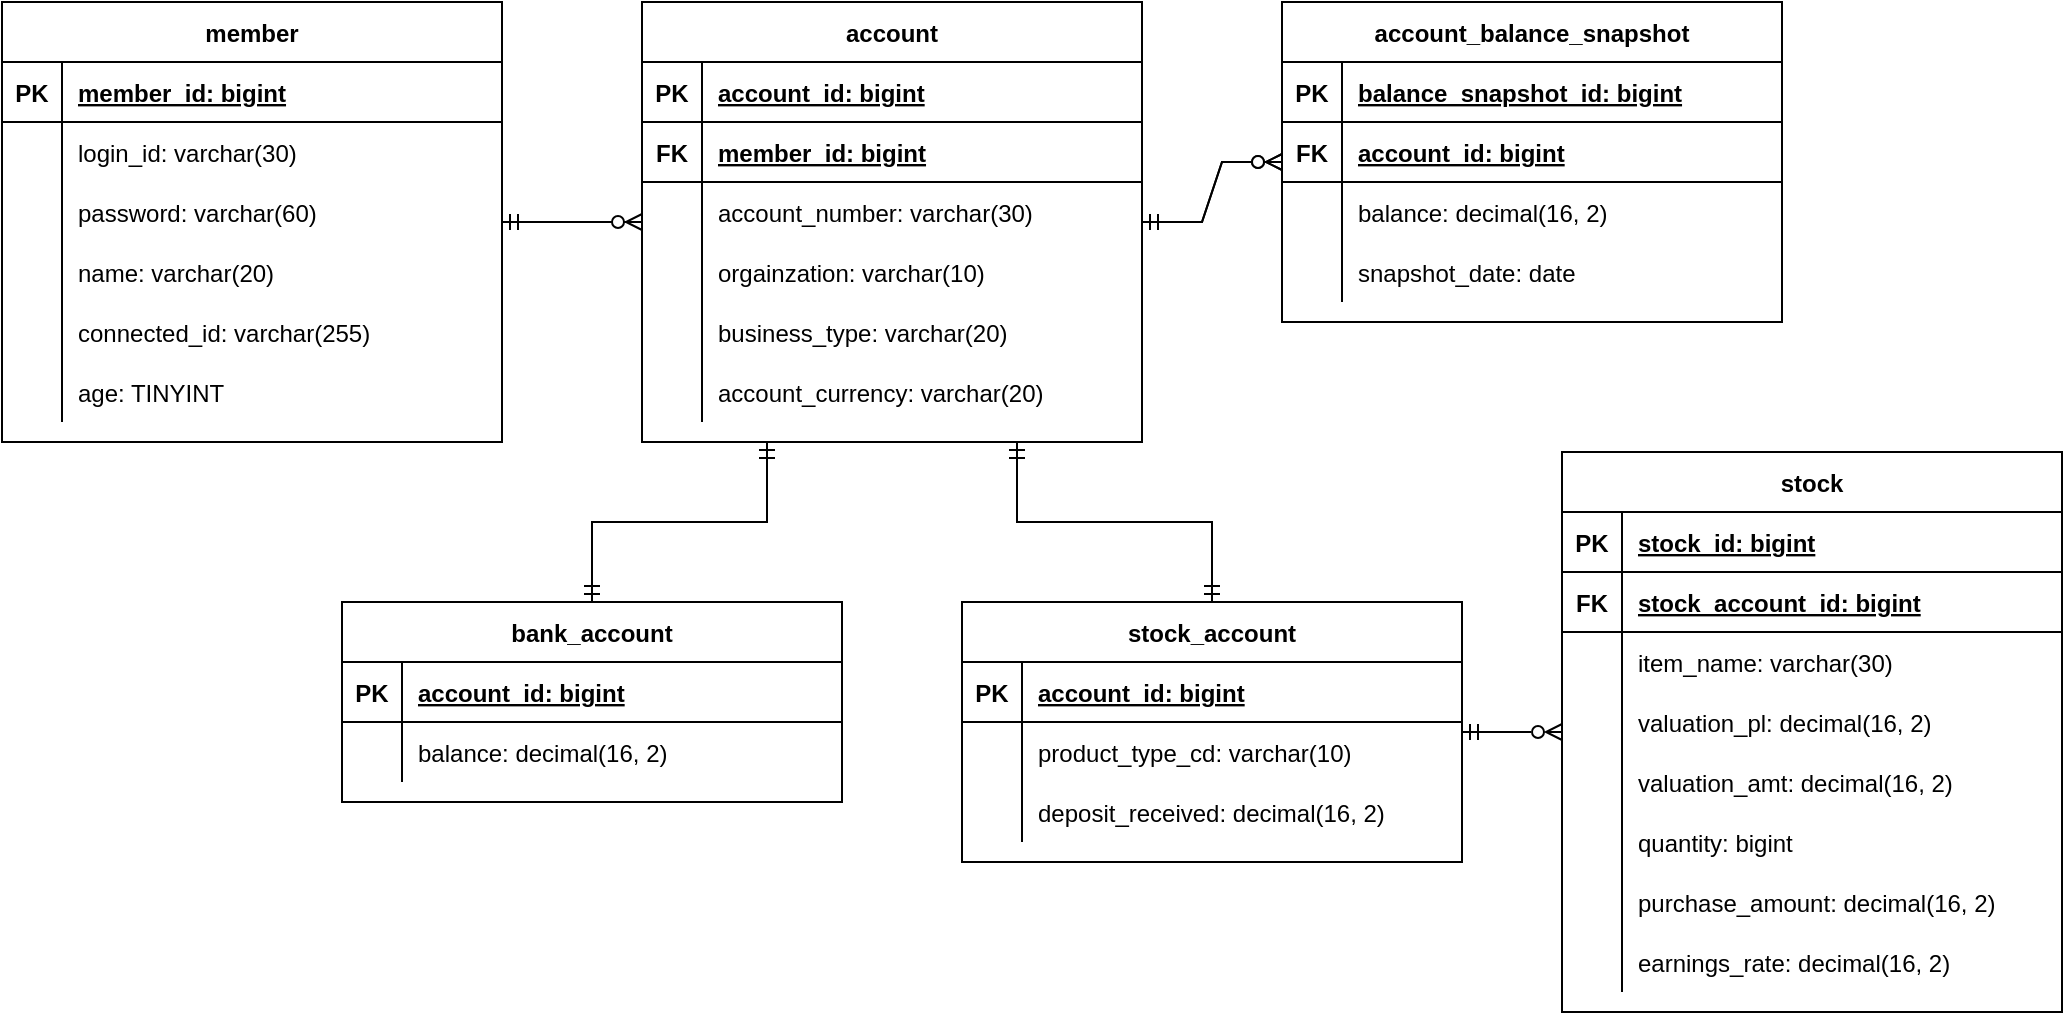 <mxfile version="24.2.1" type="github">
  <diagram id="R2lEEEUBdFMjLlhIrx00" name="Page-1">
    <mxGraphModel dx="882" dy="549" grid="1" gridSize="10" guides="1" tooltips="1" connect="1" arrows="1" fold="1" page="1" pageScale="1" pageWidth="850" pageHeight="1100" math="0" shadow="0" extFonts="Permanent Marker^https://fonts.googleapis.com/css?family=Permanent+Marker">
      <root>
        <mxCell id="0" />
        <mxCell id="1" parent="0" />
        <mxCell id="C-vyLk0tnHw3VtMMgP7b-23" value="member" style="shape=table;startSize=30;container=1;collapsible=1;childLayout=tableLayout;fixedRows=1;rowLines=0;fontStyle=1;align=center;resizeLast=1;" parent="1" vertex="1">
          <mxGeometry x="120" y="120" width="250" height="220" as="geometry" />
        </mxCell>
        <mxCell id="C-vyLk0tnHw3VtMMgP7b-24" value="" style="shape=partialRectangle;collapsible=0;dropTarget=0;pointerEvents=0;fillColor=none;points=[[0,0.5],[1,0.5]];portConstraint=eastwest;top=0;left=0;right=0;bottom=1;" parent="C-vyLk0tnHw3VtMMgP7b-23" vertex="1">
          <mxGeometry y="30" width="250" height="30" as="geometry" />
        </mxCell>
        <mxCell id="C-vyLk0tnHw3VtMMgP7b-25" value="PK" style="shape=partialRectangle;overflow=hidden;connectable=0;fillColor=none;top=0;left=0;bottom=0;right=0;fontStyle=1;" parent="C-vyLk0tnHw3VtMMgP7b-24" vertex="1">
          <mxGeometry width="30" height="30" as="geometry">
            <mxRectangle width="30" height="30" as="alternateBounds" />
          </mxGeometry>
        </mxCell>
        <mxCell id="C-vyLk0tnHw3VtMMgP7b-26" value="member_id: bigint" style="shape=partialRectangle;overflow=hidden;connectable=0;fillColor=none;top=0;left=0;bottom=0;right=0;align=left;spacingLeft=6;fontStyle=5;" parent="C-vyLk0tnHw3VtMMgP7b-24" vertex="1">
          <mxGeometry x="30" width="220" height="30" as="geometry">
            <mxRectangle width="220" height="30" as="alternateBounds" />
          </mxGeometry>
        </mxCell>
        <mxCell id="C-vyLk0tnHw3VtMMgP7b-27" value="" style="shape=partialRectangle;collapsible=0;dropTarget=0;pointerEvents=0;fillColor=none;points=[[0,0.5],[1,0.5]];portConstraint=eastwest;top=0;left=0;right=0;bottom=0;" parent="C-vyLk0tnHw3VtMMgP7b-23" vertex="1">
          <mxGeometry y="60" width="250" height="30" as="geometry" />
        </mxCell>
        <mxCell id="C-vyLk0tnHw3VtMMgP7b-28" value="" style="shape=partialRectangle;overflow=hidden;connectable=0;fillColor=none;top=0;left=0;bottom=0;right=0;" parent="C-vyLk0tnHw3VtMMgP7b-27" vertex="1">
          <mxGeometry width="30" height="30" as="geometry">
            <mxRectangle width="30" height="30" as="alternateBounds" />
          </mxGeometry>
        </mxCell>
        <mxCell id="C-vyLk0tnHw3VtMMgP7b-29" value="login_id: varchar(30)" style="shape=partialRectangle;overflow=hidden;connectable=0;fillColor=none;top=0;left=0;bottom=0;right=0;align=left;spacingLeft=6;" parent="C-vyLk0tnHw3VtMMgP7b-27" vertex="1">
          <mxGeometry x="30" width="220" height="30" as="geometry">
            <mxRectangle width="220" height="30" as="alternateBounds" />
          </mxGeometry>
        </mxCell>
        <mxCell id="ER6ne3b1Hk2n-KWTIcJv-1" value="" style="shape=partialRectangle;collapsible=0;dropTarget=0;pointerEvents=0;fillColor=none;points=[[0,0.5],[1,0.5]];portConstraint=eastwest;top=0;left=0;right=0;bottom=0;" parent="C-vyLk0tnHw3VtMMgP7b-23" vertex="1">
          <mxGeometry y="90" width="250" height="30" as="geometry" />
        </mxCell>
        <mxCell id="ER6ne3b1Hk2n-KWTIcJv-2" value="" style="shape=partialRectangle;overflow=hidden;connectable=0;fillColor=none;top=0;left=0;bottom=0;right=0;" parent="ER6ne3b1Hk2n-KWTIcJv-1" vertex="1">
          <mxGeometry width="30" height="30" as="geometry">
            <mxRectangle width="30" height="30" as="alternateBounds" />
          </mxGeometry>
        </mxCell>
        <mxCell id="ER6ne3b1Hk2n-KWTIcJv-3" value="password: varchar(60)" style="shape=partialRectangle;overflow=hidden;connectable=0;fillColor=none;top=0;left=0;bottom=0;right=0;align=left;spacingLeft=6;" parent="ER6ne3b1Hk2n-KWTIcJv-1" vertex="1">
          <mxGeometry x="30" width="220" height="30" as="geometry">
            <mxRectangle width="220" height="30" as="alternateBounds" />
          </mxGeometry>
        </mxCell>
        <mxCell id="ER6ne3b1Hk2n-KWTIcJv-4" value="" style="shape=partialRectangle;collapsible=0;dropTarget=0;pointerEvents=0;fillColor=none;points=[[0,0.5],[1,0.5]];portConstraint=eastwest;top=0;left=0;right=0;bottom=0;" parent="C-vyLk0tnHw3VtMMgP7b-23" vertex="1">
          <mxGeometry y="120" width="250" height="30" as="geometry" />
        </mxCell>
        <mxCell id="ER6ne3b1Hk2n-KWTIcJv-5" value="" style="shape=partialRectangle;overflow=hidden;connectable=0;fillColor=none;top=0;left=0;bottom=0;right=0;" parent="ER6ne3b1Hk2n-KWTIcJv-4" vertex="1">
          <mxGeometry width="30" height="30" as="geometry">
            <mxRectangle width="30" height="30" as="alternateBounds" />
          </mxGeometry>
        </mxCell>
        <mxCell id="ER6ne3b1Hk2n-KWTIcJv-6" value="name: varchar(20)" style="shape=partialRectangle;overflow=hidden;connectable=0;fillColor=none;top=0;left=0;bottom=0;right=0;align=left;spacingLeft=6;" parent="ER6ne3b1Hk2n-KWTIcJv-4" vertex="1">
          <mxGeometry x="30" width="220" height="30" as="geometry">
            <mxRectangle width="220" height="30" as="alternateBounds" />
          </mxGeometry>
        </mxCell>
        <mxCell id="ER6ne3b1Hk2n-KWTIcJv-7" value="" style="shape=partialRectangle;collapsible=0;dropTarget=0;pointerEvents=0;fillColor=none;points=[[0,0.5],[1,0.5]];portConstraint=eastwest;top=0;left=0;right=0;bottom=0;" parent="C-vyLk0tnHw3VtMMgP7b-23" vertex="1">
          <mxGeometry y="150" width="250" height="30" as="geometry" />
        </mxCell>
        <mxCell id="ER6ne3b1Hk2n-KWTIcJv-8" value="" style="shape=partialRectangle;overflow=hidden;connectable=0;fillColor=none;top=0;left=0;bottom=0;right=0;" parent="ER6ne3b1Hk2n-KWTIcJv-7" vertex="1">
          <mxGeometry width="30" height="30" as="geometry">
            <mxRectangle width="30" height="30" as="alternateBounds" />
          </mxGeometry>
        </mxCell>
        <mxCell id="ER6ne3b1Hk2n-KWTIcJv-9" value="connected_id: varchar(255)" style="shape=partialRectangle;overflow=hidden;connectable=0;fillColor=none;top=0;left=0;bottom=0;right=0;align=left;spacingLeft=6;" parent="ER6ne3b1Hk2n-KWTIcJv-7" vertex="1">
          <mxGeometry x="30" width="220" height="30" as="geometry">
            <mxRectangle width="220" height="30" as="alternateBounds" />
          </mxGeometry>
        </mxCell>
        <mxCell id="tqddn7Ty0IE7ZE6joe4t-1" value="" style="shape=partialRectangle;collapsible=0;dropTarget=0;pointerEvents=0;fillColor=none;points=[[0,0.5],[1,0.5]];portConstraint=eastwest;top=0;left=0;right=0;bottom=0;" parent="C-vyLk0tnHw3VtMMgP7b-23" vertex="1">
          <mxGeometry y="180" width="250" height="30" as="geometry" />
        </mxCell>
        <mxCell id="tqddn7Ty0IE7ZE6joe4t-2" value="" style="shape=partialRectangle;overflow=hidden;connectable=0;fillColor=none;top=0;left=0;bottom=0;right=0;" parent="tqddn7Ty0IE7ZE6joe4t-1" vertex="1">
          <mxGeometry width="30" height="30" as="geometry">
            <mxRectangle width="30" height="30" as="alternateBounds" />
          </mxGeometry>
        </mxCell>
        <mxCell id="tqddn7Ty0IE7ZE6joe4t-3" value="age: TINYINT" style="shape=partialRectangle;overflow=hidden;connectable=0;fillColor=none;top=0;left=0;bottom=0;right=0;align=left;spacingLeft=6;" parent="tqddn7Ty0IE7ZE6joe4t-1" vertex="1">
          <mxGeometry x="30" width="220" height="30" as="geometry">
            <mxRectangle width="220" height="30" as="alternateBounds" />
          </mxGeometry>
        </mxCell>
        <mxCell id="uwpgfD3IZP3Gf_RKmWIs-1" value="account" style="shape=table;startSize=30;container=1;collapsible=1;childLayout=tableLayout;fixedRows=1;rowLines=0;fontStyle=1;align=center;resizeLast=1;" parent="1" vertex="1">
          <mxGeometry x="440" y="120" width="250" height="220" as="geometry" />
        </mxCell>
        <mxCell id="uwpgfD3IZP3Gf_RKmWIs-2" value="" style="shape=partialRectangle;collapsible=0;dropTarget=0;pointerEvents=0;fillColor=none;points=[[0,0.5],[1,0.5]];portConstraint=eastwest;top=0;left=0;right=0;bottom=1;" parent="uwpgfD3IZP3Gf_RKmWIs-1" vertex="1">
          <mxGeometry y="30" width="250" height="30" as="geometry" />
        </mxCell>
        <mxCell id="uwpgfD3IZP3Gf_RKmWIs-3" value="PK" style="shape=partialRectangle;overflow=hidden;connectable=0;fillColor=none;top=0;left=0;bottom=0;right=0;fontStyle=1;" parent="uwpgfD3IZP3Gf_RKmWIs-2" vertex="1">
          <mxGeometry width="30" height="30" as="geometry">
            <mxRectangle width="30" height="30" as="alternateBounds" />
          </mxGeometry>
        </mxCell>
        <mxCell id="uwpgfD3IZP3Gf_RKmWIs-4" value="account_id: bigint" style="shape=partialRectangle;overflow=hidden;connectable=0;fillColor=none;top=0;left=0;bottom=0;right=0;align=left;spacingLeft=6;fontStyle=5;" parent="uwpgfD3IZP3Gf_RKmWIs-2" vertex="1">
          <mxGeometry x="30" width="220" height="30" as="geometry">
            <mxRectangle width="220" height="30" as="alternateBounds" />
          </mxGeometry>
        </mxCell>
        <mxCell id="uwpgfD3IZP3Gf_RKmWIs-5" value="" style="shape=partialRectangle;collapsible=0;dropTarget=0;pointerEvents=0;fillColor=none;points=[[0,0.5],[1,0.5]];portConstraint=eastwest;top=0;left=0;right=0;bottom=1;" parent="uwpgfD3IZP3Gf_RKmWIs-1" vertex="1">
          <mxGeometry y="60" width="250" height="30" as="geometry" />
        </mxCell>
        <mxCell id="uwpgfD3IZP3Gf_RKmWIs-6" value="FK" style="shape=partialRectangle;overflow=hidden;connectable=0;fillColor=none;top=0;left=0;bottom=0;right=0;fontStyle=1;" parent="uwpgfD3IZP3Gf_RKmWIs-5" vertex="1">
          <mxGeometry width="30" height="30" as="geometry">
            <mxRectangle width="30" height="30" as="alternateBounds" />
          </mxGeometry>
        </mxCell>
        <mxCell id="uwpgfD3IZP3Gf_RKmWIs-7" value="member_id: bigint" style="shape=partialRectangle;overflow=hidden;connectable=0;fillColor=none;top=0;left=0;bottom=0;right=0;align=left;spacingLeft=6;fontStyle=5;" parent="uwpgfD3IZP3Gf_RKmWIs-5" vertex="1">
          <mxGeometry x="30" width="220" height="30" as="geometry">
            <mxRectangle width="220" height="30" as="alternateBounds" />
          </mxGeometry>
        </mxCell>
        <mxCell id="uwpgfD3IZP3Gf_RKmWIs-8" value="" style="shape=partialRectangle;collapsible=0;dropTarget=0;pointerEvents=0;fillColor=none;points=[[0,0.5],[1,0.5]];portConstraint=eastwest;top=0;left=0;right=0;bottom=0;" parent="uwpgfD3IZP3Gf_RKmWIs-1" vertex="1">
          <mxGeometry y="90" width="250" height="30" as="geometry" />
        </mxCell>
        <mxCell id="uwpgfD3IZP3Gf_RKmWIs-9" value="" style="shape=partialRectangle;overflow=hidden;connectable=0;fillColor=none;top=0;left=0;bottom=0;right=0;" parent="uwpgfD3IZP3Gf_RKmWIs-8" vertex="1">
          <mxGeometry width="30" height="30" as="geometry">
            <mxRectangle width="30" height="30" as="alternateBounds" />
          </mxGeometry>
        </mxCell>
        <mxCell id="uwpgfD3IZP3Gf_RKmWIs-10" value="account_number: varchar(30)" style="shape=partialRectangle;overflow=hidden;connectable=0;fillColor=none;top=0;left=0;bottom=0;right=0;align=left;spacingLeft=6;" parent="uwpgfD3IZP3Gf_RKmWIs-8" vertex="1">
          <mxGeometry x="30" width="220" height="30" as="geometry">
            <mxRectangle width="220" height="30" as="alternateBounds" />
          </mxGeometry>
        </mxCell>
        <mxCell id="uwpgfD3IZP3Gf_RKmWIs-11" value="" style="shape=partialRectangle;collapsible=0;dropTarget=0;pointerEvents=0;fillColor=none;points=[[0,0.5],[1,0.5]];portConstraint=eastwest;top=0;left=0;right=0;bottom=0;" parent="uwpgfD3IZP3Gf_RKmWIs-1" vertex="1">
          <mxGeometry y="120" width="250" height="30" as="geometry" />
        </mxCell>
        <mxCell id="uwpgfD3IZP3Gf_RKmWIs-12" value="" style="shape=partialRectangle;overflow=hidden;connectable=0;fillColor=none;top=0;left=0;bottom=0;right=0;" parent="uwpgfD3IZP3Gf_RKmWIs-11" vertex="1">
          <mxGeometry width="30" height="30" as="geometry">
            <mxRectangle width="30" height="30" as="alternateBounds" />
          </mxGeometry>
        </mxCell>
        <mxCell id="uwpgfD3IZP3Gf_RKmWIs-13" value="orgainzation: varchar(10)" style="shape=partialRectangle;overflow=hidden;connectable=0;fillColor=none;top=0;left=0;bottom=0;right=0;align=left;spacingLeft=6;" parent="uwpgfD3IZP3Gf_RKmWIs-11" vertex="1">
          <mxGeometry x="30" width="220" height="30" as="geometry">
            <mxRectangle width="220" height="30" as="alternateBounds" />
          </mxGeometry>
        </mxCell>
        <mxCell id="ybTbHSuH4gbmPpG_m-h7-50" value="" style="shape=partialRectangle;collapsible=0;dropTarget=0;pointerEvents=0;fillColor=none;points=[[0,0.5],[1,0.5]];portConstraint=eastwest;top=0;left=0;right=0;bottom=0;" parent="uwpgfD3IZP3Gf_RKmWIs-1" vertex="1">
          <mxGeometry y="150" width="250" height="30" as="geometry" />
        </mxCell>
        <mxCell id="ybTbHSuH4gbmPpG_m-h7-51" value="" style="shape=partialRectangle;overflow=hidden;connectable=0;fillColor=none;top=0;left=0;bottom=0;right=0;" parent="ybTbHSuH4gbmPpG_m-h7-50" vertex="1">
          <mxGeometry width="30" height="30" as="geometry">
            <mxRectangle width="30" height="30" as="alternateBounds" />
          </mxGeometry>
        </mxCell>
        <mxCell id="ybTbHSuH4gbmPpG_m-h7-52" value="business_type: varchar(20)" style="shape=partialRectangle;overflow=hidden;connectable=0;fillColor=none;top=0;left=0;bottom=0;right=0;align=left;spacingLeft=6;" parent="ybTbHSuH4gbmPpG_m-h7-50" vertex="1">
          <mxGeometry x="30" width="220" height="30" as="geometry">
            <mxRectangle width="220" height="30" as="alternateBounds" />
          </mxGeometry>
        </mxCell>
        <mxCell id="ybTbHSuH4gbmPpG_m-h7-53" value="" style="shape=partialRectangle;collapsible=0;dropTarget=0;pointerEvents=0;fillColor=none;points=[[0,0.5],[1,0.5]];portConstraint=eastwest;top=0;left=0;right=0;bottom=0;" parent="uwpgfD3IZP3Gf_RKmWIs-1" vertex="1">
          <mxGeometry y="180" width="250" height="30" as="geometry" />
        </mxCell>
        <mxCell id="ybTbHSuH4gbmPpG_m-h7-54" value="" style="shape=partialRectangle;overflow=hidden;connectable=0;fillColor=none;top=0;left=0;bottom=0;right=0;" parent="ybTbHSuH4gbmPpG_m-h7-53" vertex="1">
          <mxGeometry width="30" height="30" as="geometry">
            <mxRectangle width="30" height="30" as="alternateBounds" />
          </mxGeometry>
        </mxCell>
        <mxCell id="ybTbHSuH4gbmPpG_m-h7-55" value="account_currency: varchar(20)" style="shape=partialRectangle;overflow=hidden;connectable=0;fillColor=none;top=0;left=0;bottom=0;right=0;align=left;spacingLeft=6;" parent="ybTbHSuH4gbmPpG_m-h7-53" vertex="1">
          <mxGeometry x="30" width="220" height="30" as="geometry">
            <mxRectangle width="220" height="30" as="alternateBounds" />
          </mxGeometry>
        </mxCell>
        <mxCell id="uwpgfD3IZP3Gf_RKmWIs-24" value="" style="edgeStyle=entityRelationEdgeStyle;fontSize=12;html=1;endArrow=ERzeroToMany;startArrow=ERmandOne;rounded=0;" parent="1" source="uwpgfD3IZP3Gf_RKmWIs-1" target="uwpgfD3IZP3Gf_RKmWIs-25" edge="1">
          <mxGeometry width="100" height="100" relative="1" as="geometry">
            <mxPoint x="700" y="390" as="sourcePoint" />
            <mxPoint x="770" y="390" as="targetPoint" />
          </mxGeometry>
        </mxCell>
        <mxCell id="uwpgfD3IZP3Gf_RKmWIs-25" value="account_balance_snapshot" style="shape=table;startSize=30;container=1;collapsible=1;childLayout=tableLayout;fixedRows=1;rowLines=0;fontStyle=1;align=center;resizeLast=1;" parent="1" vertex="1">
          <mxGeometry x="760" y="120" width="250" height="160" as="geometry" />
        </mxCell>
        <mxCell id="uwpgfD3IZP3Gf_RKmWIs-26" value="" style="shape=partialRectangle;collapsible=0;dropTarget=0;pointerEvents=0;fillColor=none;points=[[0,0.5],[1,0.5]];portConstraint=eastwest;top=0;left=0;right=0;bottom=1;" parent="uwpgfD3IZP3Gf_RKmWIs-25" vertex="1">
          <mxGeometry y="30" width="250" height="30" as="geometry" />
        </mxCell>
        <mxCell id="uwpgfD3IZP3Gf_RKmWIs-27" value="PK" style="shape=partialRectangle;overflow=hidden;connectable=0;fillColor=none;top=0;left=0;bottom=0;right=0;fontStyle=1;" parent="uwpgfD3IZP3Gf_RKmWIs-26" vertex="1">
          <mxGeometry width="30" height="30" as="geometry">
            <mxRectangle width="30" height="30" as="alternateBounds" />
          </mxGeometry>
        </mxCell>
        <mxCell id="uwpgfD3IZP3Gf_RKmWIs-28" value="balance_snapshot_id: bigint" style="shape=partialRectangle;overflow=hidden;connectable=0;fillColor=none;top=0;left=0;bottom=0;right=0;align=left;spacingLeft=6;fontStyle=5;" parent="uwpgfD3IZP3Gf_RKmWIs-26" vertex="1">
          <mxGeometry x="30" width="220" height="30" as="geometry">
            <mxRectangle width="220" height="30" as="alternateBounds" />
          </mxGeometry>
        </mxCell>
        <mxCell id="uwpgfD3IZP3Gf_RKmWIs-29" value="" style="shape=partialRectangle;collapsible=0;dropTarget=0;pointerEvents=0;fillColor=none;points=[[0,0.5],[1,0.5]];portConstraint=eastwest;top=0;left=0;right=0;bottom=1;" parent="uwpgfD3IZP3Gf_RKmWIs-25" vertex="1">
          <mxGeometry y="60" width="250" height="30" as="geometry" />
        </mxCell>
        <mxCell id="uwpgfD3IZP3Gf_RKmWIs-30" value="FK" style="shape=partialRectangle;overflow=hidden;connectable=0;fillColor=none;top=0;left=0;bottom=0;right=0;fontStyle=1;" parent="uwpgfD3IZP3Gf_RKmWIs-29" vertex="1">
          <mxGeometry width="30" height="30" as="geometry">
            <mxRectangle width="30" height="30" as="alternateBounds" />
          </mxGeometry>
        </mxCell>
        <mxCell id="uwpgfD3IZP3Gf_RKmWIs-31" value="account_id: bigint" style="shape=partialRectangle;overflow=hidden;connectable=0;fillColor=none;top=0;left=0;bottom=0;right=0;align=left;spacingLeft=6;fontStyle=5;" parent="uwpgfD3IZP3Gf_RKmWIs-29" vertex="1">
          <mxGeometry x="30" width="220" height="30" as="geometry">
            <mxRectangle width="220" height="30" as="alternateBounds" />
          </mxGeometry>
        </mxCell>
        <mxCell id="uwpgfD3IZP3Gf_RKmWIs-32" value="" style="shape=partialRectangle;collapsible=0;dropTarget=0;pointerEvents=0;fillColor=none;points=[[0,0.5],[1,0.5]];portConstraint=eastwest;top=0;left=0;right=0;bottom=0;" parent="uwpgfD3IZP3Gf_RKmWIs-25" vertex="1">
          <mxGeometry y="90" width="250" height="30" as="geometry" />
        </mxCell>
        <mxCell id="uwpgfD3IZP3Gf_RKmWIs-33" value="" style="shape=partialRectangle;overflow=hidden;connectable=0;fillColor=none;top=0;left=0;bottom=0;right=0;" parent="uwpgfD3IZP3Gf_RKmWIs-32" vertex="1">
          <mxGeometry width="30" height="30" as="geometry">
            <mxRectangle width="30" height="30" as="alternateBounds" />
          </mxGeometry>
        </mxCell>
        <mxCell id="uwpgfD3IZP3Gf_RKmWIs-34" value="balance: decimal(16, 2)" style="shape=partialRectangle;overflow=hidden;connectable=0;fillColor=none;top=0;left=0;bottom=0;right=0;align=left;spacingLeft=6;" parent="uwpgfD3IZP3Gf_RKmWIs-32" vertex="1">
          <mxGeometry x="30" width="220" height="30" as="geometry">
            <mxRectangle width="220" height="30" as="alternateBounds" />
          </mxGeometry>
        </mxCell>
        <mxCell id="uwpgfD3IZP3Gf_RKmWIs-35" value="" style="shape=partialRectangle;collapsible=0;dropTarget=0;pointerEvents=0;fillColor=none;points=[[0,0.5],[1,0.5]];portConstraint=eastwest;top=0;left=0;right=0;bottom=0;" parent="uwpgfD3IZP3Gf_RKmWIs-25" vertex="1">
          <mxGeometry y="120" width="250" height="30" as="geometry" />
        </mxCell>
        <mxCell id="uwpgfD3IZP3Gf_RKmWIs-36" value="" style="shape=partialRectangle;overflow=hidden;connectable=0;fillColor=none;top=0;left=0;bottom=0;right=0;" parent="uwpgfD3IZP3Gf_RKmWIs-35" vertex="1">
          <mxGeometry width="30" height="30" as="geometry">
            <mxRectangle width="30" height="30" as="alternateBounds" />
          </mxGeometry>
        </mxCell>
        <mxCell id="uwpgfD3IZP3Gf_RKmWIs-37" value="snapshot_date: date" style="shape=partialRectangle;overflow=hidden;connectable=0;fillColor=none;top=0;left=0;bottom=0;right=0;align=left;spacingLeft=6;" parent="uwpgfD3IZP3Gf_RKmWIs-35" vertex="1">
          <mxGeometry x="30" width="220" height="30" as="geometry">
            <mxRectangle width="220" height="30" as="alternateBounds" />
          </mxGeometry>
        </mxCell>
        <mxCell id="uwpgfD3IZP3Gf_RKmWIs-44" value="" style="edgeStyle=entityRelationEdgeStyle;fontSize=12;html=1;endArrow=ERzeroToMany;startArrow=ERmandOne;rounded=0;" parent="1" source="uwpgfD3IZP3Gf_RKmWIs-1" target="uwpgfD3IZP3Gf_RKmWIs-25" edge="1">
          <mxGeometry width="100" height="100" relative="1" as="geometry">
            <mxPoint x="690" y="230" as="sourcePoint" />
            <mxPoint x="760" y="230" as="targetPoint" />
            <Array as="points">
              <mxPoint x="640" y="490" />
            </Array>
          </mxGeometry>
        </mxCell>
        <mxCell id="uwpgfD3IZP3Gf_RKmWIs-46" value="" style="edgeStyle=entityRelationEdgeStyle;fontSize=12;html=1;endArrow=ERzeroToMany;startArrow=ERmandOne;rounded=0;" parent="1" source="C-vyLk0tnHw3VtMMgP7b-23" target="uwpgfD3IZP3Gf_RKmWIs-1" edge="1">
          <mxGeometry width="100" height="100" relative="1" as="geometry">
            <mxPoint x="350" y="510" as="sourcePoint" />
            <mxPoint x="450" y="410" as="targetPoint" />
          </mxGeometry>
        </mxCell>
        <mxCell id="ybTbHSuH4gbmPpG_m-h7-1" value="bank_account" style="shape=table;startSize=30;container=1;collapsible=1;childLayout=tableLayout;fixedRows=1;rowLines=0;fontStyle=1;align=center;resizeLast=1;" parent="1" vertex="1">
          <mxGeometry x="290" y="420" width="250" height="100" as="geometry" />
        </mxCell>
        <mxCell id="ybTbHSuH4gbmPpG_m-h7-2" value="" style="shape=partialRectangle;collapsible=0;dropTarget=0;pointerEvents=0;fillColor=none;points=[[0,0.5],[1,0.5]];portConstraint=eastwest;top=0;left=0;right=0;bottom=1;" parent="ybTbHSuH4gbmPpG_m-h7-1" vertex="1">
          <mxGeometry y="30" width="250" height="30" as="geometry" />
        </mxCell>
        <mxCell id="ybTbHSuH4gbmPpG_m-h7-3" value="PK" style="shape=partialRectangle;overflow=hidden;connectable=0;fillColor=none;top=0;left=0;bottom=0;right=0;fontStyle=1;" parent="ybTbHSuH4gbmPpG_m-h7-2" vertex="1">
          <mxGeometry width="30" height="30" as="geometry">
            <mxRectangle width="30" height="30" as="alternateBounds" />
          </mxGeometry>
        </mxCell>
        <mxCell id="ybTbHSuH4gbmPpG_m-h7-4" value="account_id: bigint" style="shape=partialRectangle;overflow=hidden;connectable=0;fillColor=none;top=0;left=0;bottom=0;right=0;align=left;spacingLeft=6;fontStyle=5;" parent="ybTbHSuH4gbmPpG_m-h7-2" vertex="1">
          <mxGeometry x="30" width="220" height="30" as="geometry">
            <mxRectangle width="220" height="30" as="alternateBounds" />
          </mxGeometry>
        </mxCell>
        <mxCell id="ybTbHSuH4gbmPpG_m-h7-17" value="" style="shape=partialRectangle;collapsible=0;dropTarget=0;pointerEvents=0;fillColor=none;points=[[0,0.5],[1,0.5]];portConstraint=eastwest;top=0;left=0;right=0;bottom=0;" parent="ybTbHSuH4gbmPpG_m-h7-1" vertex="1">
          <mxGeometry y="60" width="250" height="30" as="geometry" />
        </mxCell>
        <mxCell id="ybTbHSuH4gbmPpG_m-h7-18" value="" style="shape=partialRectangle;overflow=hidden;connectable=0;fillColor=none;top=0;left=0;bottom=0;right=0;" parent="ybTbHSuH4gbmPpG_m-h7-17" vertex="1">
          <mxGeometry width="30" height="30" as="geometry">
            <mxRectangle width="30" height="30" as="alternateBounds" />
          </mxGeometry>
        </mxCell>
        <mxCell id="ybTbHSuH4gbmPpG_m-h7-19" value="balance: decimal(16, 2)" style="shape=partialRectangle;overflow=hidden;connectable=0;fillColor=none;top=0;left=0;bottom=0;right=0;align=left;spacingLeft=6;" parent="ybTbHSuH4gbmPpG_m-h7-17" vertex="1">
          <mxGeometry x="30" width="220" height="30" as="geometry">
            <mxRectangle width="220" height="30" as="alternateBounds" />
          </mxGeometry>
        </mxCell>
        <mxCell id="ybTbHSuH4gbmPpG_m-h7-23" value="" style="edgeStyle=orthogonalEdgeStyle;fontSize=12;html=1;endArrow=ERmandOne;startArrow=ERmandOne;rounded=0;exitX=0.25;exitY=1;exitDx=0;exitDy=0;endFill=0;" parent="1" source="uwpgfD3IZP3Gf_RKmWIs-1" target="ybTbHSuH4gbmPpG_m-h7-1" edge="1">
          <mxGeometry width="100" height="100" relative="1" as="geometry">
            <mxPoint x="530" y="330" as="sourcePoint" />
            <mxPoint x="660" y="560" as="targetPoint" />
          </mxGeometry>
        </mxCell>
        <mxCell id="ybTbHSuH4gbmPpG_m-h7-30" value="stock_account" style="shape=table;startSize=30;container=1;collapsible=1;childLayout=tableLayout;fixedRows=1;rowLines=0;fontStyle=1;align=center;resizeLast=1;" parent="1" vertex="1">
          <mxGeometry x="600" y="420" width="250" height="130" as="geometry" />
        </mxCell>
        <mxCell id="ybTbHSuH4gbmPpG_m-h7-31" value="" style="shape=partialRectangle;collapsible=0;dropTarget=0;pointerEvents=0;fillColor=none;points=[[0,0.5],[1,0.5]];portConstraint=eastwest;top=0;left=0;right=0;bottom=1;" parent="ybTbHSuH4gbmPpG_m-h7-30" vertex="1">
          <mxGeometry y="30" width="250" height="30" as="geometry" />
        </mxCell>
        <mxCell id="ybTbHSuH4gbmPpG_m-h7-32" value="PK" style="shape=partialRectangle;overflow=hidden;connectable=0;fillColor=none;top=0;left=0;bottom=0;right=0;fontStyle=1;" parent="ybTbHSuH4gbmPpG_m-h7-31" vertex="1">
          <mxGeometry width="30" height="30" as="geometry">
            <mxRectangle width="30" height="30" as="alternateBounds" />
          </mxGeometry>
        </mxCell>
        <mxCell id="ybTbHSuH4gbmPpG_m-h7-33" value="account_id: bigint" style="shape=partialRectangle;overflow=hidden;connectable=0;fillColor=none;top=0;left=0;bottom=0;right=0;align=left;spacingLeft=6;fontStyle=5;" parent="ybTbHSuH4gbmPpG_m-h7-31" vertex="1">
          <mxGeometry x="30" width="220" height="30" as="geometry">
            <mxRectangle width="220" height="30" as="alternateBounds" />
          </mxGeometry>
        </mxCell>
        <mxCell id="ybTbHSuH4gbmPpG_m-h7-43" value="" style="shape=partialRectangle;collapsible=0;dropTarget=0;pointerEvents=0;fillColor=none;points=[[0,0.5],[1,0.5]];portConstraint=eastwest;top=0;left=0;right=0;bottom=0;" parent="ybTbHSuH4gbmPpG_m-h7-30" vertex="1">
          <mxGeometry y="60" width="250" height="30" as="geometry" />
        </mxCell>
        <mxCell id="ybTbHSuH4gbmPpG_m-h7-44" value="" style="shape=partialRectangle;overflow=hidden;connectable=0;fillColor=none;top=0;left=0;bottom=0;right=0;" parent="ybTbHSuH4gbmPpG_m-h7-43" vertex="1">
          <mxGeometry width="30" height="30" as="geometry">
            <mxRectangle width="30" height="30" as="alternateBounds" />
          </mxGeometry>
        </mxCell>
        <mxCell id="ybTbHSuH4gbmPpG_m-h7-45" value="product_type_cd: varchar(10)" style="shape=partialRectangle;overflow=hidden;connectable=0;fillColor=none;top=0;left=0;bottom=0;right=0;align=left;spacingLeft=6;" parent="ybTbHSuH4gbmPpG_m-h7-43" vertex="1">
          <mxGeometry x="30" width="220" height="30" as="geometry">
            <mxRectangle width="220" height="30" as="alternateBounds" />
          </mxGeometry>
        </mxCell>
        <mxCell id="ybTbHSuH4gbmPpG_m-h7-66" value="" style="shape=partialRectangle;collapsible=0;dropTarget=0;pointerEvents=0;fillColor=none;points=[[0,0.5],[1,0.5]];portConstraint=eastwest;top=0;left=0;right=0;bottom=0;" parent="ybTbHSuH4gbmPpG_m-h7-30" vertex="1">
          <mxGeometry y="90" width="250" height="30" as="geometry" />
        </mxCell>
        <mxCell id="ybTbHSuH4gbmPpG_m-h7-67" value="" style="shape=partialRectangle;overflow=hidden;connectable=0;fillColor=none;top=0;left=0;bottom=0;right=0;" parent="ybTbHSuH4gbmPpG_m-h7-66" vertex="1">
          <mxGeometry width="30" height="30" as="geometry">
            <mxRectangle width="30" height="30" as="alternateBounds" />
          </mxGeometry>
        </mxCell>
        <mxCell id="ybTbHSuH4gbmPpG_m-h7-68" value="deposit_received: decimal(16, 2)" style="shape=partialRectangle;overflow=hidden;connectable=0;fillColor=none;top=0;left=0;bottom=0;right=0;align=left;spacingLeft=6;" parent="ybTbHSuH4gbmPpG_m-h7-66" vertex="1">
          <mxGeometry x="30" width="220" height="30" as="geometry">
            <mxRectangle width="220" height="30" as="alternateBounds" />
          </mxGeometry>
        </mxCell>
        <mxCell id="ybTbHSuH4gbmPpG_m-h7-46" value="" style="fontSize=12;html=1;endArrow=ERmandOne;startArrow=ERmandOne;rounded=0;exitX=0.75;exitY=1;exitDx=0;exitDy=0;edgeStyle=orthogonalEdgeStyle;endFill=0;" parent="1" source="uwpgfD3IZP3Gf_RKmWIs-1" target="ybTbHSuH4gbmPpG_m-h7-30" edge="1">
          <mxGeometry width="100" height="100" relative="1" as="geometry">
            <mxPoint x="978" y="400" as="sourcePoint" />
            <mxPoint x="900" y="515" as="targetPoint" />
          </mxGeometry>
        </mxCell>
        <mxCell id="ybTbHSuH4gbmPpG_m-h7-56" value="stock" style="shape=table;startSize=30;container=1;collapsible=1;childLayout=tableLayout;fixedRows=1;rowLines=0;fontStyle=1;align=center;resizeLast=1;" parent="1" vertex="1">
          <mxGeometry x="900" y="345" width="250" height="280" as="geometry" />
        </mxCell>
        <mxCell id="ybTbHSuH4gbmPpG_m-h7-57" value="" style="shape=partialRectangle;collapsible=0;dropTarget=0;pointerEvents=0;fillColor=none;points=[[0,0.5],[1,0.5]];portConstraint=eastwest;top=0;left=0;right=0;bottom=1;" parent="ybTbHSuH4gbmPpG_m-h7-56" vertex="1">
          <mxGeometry y="30" width="250" height="30" as="geometry" />
        </mxCell>
        <mxCell id="ybTbHSuH4gbmPpG_m-h7-58" value="PK" style="shape=partialRectangle;overflow=hidden;connectable=0;fillColor=none;top=0;left=0;bottom=0;right=0;fontStyle=1;" parent="ybTbHSuH4gbmPpG_m-h7-57" vertex="1">
          <mxGeometry width="30" height="30" as="geometry">
            <mxRectangle width="30" height="30" as="alternateBounds" />
          </mxGeometry>
        </mxCell>
        <mxCell id="ybTbHSuH4gbmPpG_m-h7-59" value="stock_id: bigint" style="shape=partialRectangle;overflow=hidden;connectable=0;fillColor=none;top=0;left=0;bottom=0;right=0;align=left;spacingLeft=6;fontStyle=5;" parent="ybTbHSuH4gbmPpG_m-h7-57" vertex="1">
          <mxGeometry x="30" width="220" height="30" as="geometry">
            <mxRectangle width="220" height="30" as="alternateBounds" />
          </mxGeometry>
        </mxCell>
        <mxCell id="ybTbHSuH4gbmPpG_m-h7-60" value="" style="shape=partialRectangle;collapsible=0;dropTarget=0;pointerEvents=0;fillColor=none;points=[[0,0.5],[1,0.5]];portConstraint=eastwest;top=0;left=0;right=0;bottom=1;" parent="ybTbHSuH4gbmPpG_m-h7-56" vertex="1">
          <mxGeometry y="60" width="250" height="30" as="geometry" />
        </mxCell>
        <mxCell id="ybTbHSuH4gbmPpG_m-h7-61" value="FK" style="shape=partialRectangle;overflow=hidden;connectable=0;fillColor=none;top=0;left=0;bottom=0;right=0;fontStyle=1;" parent="ybTbHSuH4gbmPpG_m-h7-60" vertex="1">
          <mxGeometry width="30" height="30" as="geometry">
            <mxRectangle width="30" height="30" as="alternateBounds" />
          </mxGeometry>
        </mxCell>
        <mxCell id="ybTbHSuH4gbmPpG_m-h7-62" value="stock_account_id: bigint" style="shape=partialRectangle;overflow=hidden;connectable=0;fillColor=none;top=0;left=0;bottom=0;right=0;align=left;spacingLeft=6;fontStyle=5;" parent="ybTbHSuH4gbmPpG_m-h7-60" vertex="1">
          <mxGeometry x="30" width="220" height="30" as="geometry">
            <mxRectangle width="220" height="30" as="alternateBounds" />
          </mxGeometry>
        </mxCell>
        <mxCell id="ybTbHSuH4gbmPpG_m-h7-63" value="" style="shape=partialRectangle;collapsible=0;dropTarget=0;pointerEvents=0;fillColor=none;points=[[0,0.5],[1,0.5]];portConstraint=eastwest;top=0;left=0;right=0;bottom=0;" parent="ybTbHSuH4gbmPpG_m-h7-56" vertex="1">
          <mxGeometry y="90" width="250" height="30" as="geometry" />
        </mxCell>
        <mxCell id="ybTbHSuH4gbmPpG_m-h7-64" value="" style="shape=partialRectangle;overflow=hidden;connectable=0;fillColor=none;top=0;left=0;bottom=0;right=0;" parent="ybTbHSuH4gbmPpG_m-h7-63" vertex="1">
          <mxGeometry width="30" height="30" as="geometry">
            <mxRectangle width="30" height="30" as="alternateBounds" />
          </mxGeometry>
        </mxCell>
        <mxCell id="ybTbHSuH4gbmPpG_m-h7-65" value="item_name: varchar(30)" style="shape=partialRectangle;overflow=hidden;connectable=0;fillColor=none;top=0;left=0;bottom=0;right=0;align=left;spacingLeft=6;" parent="ybTbHSuH4gbmPpG_m-h7-63" vertex="1">
          <mxGeometry x="30" width="220" height="30" as="geometry">
            <mxRectangle width="220" height="30" as="alternateBounds" />
          </mxGeometry>
        </mxCell>
        <mxCell id="ybTbHSuH4gbmPpG_m-h7-69" value="" style="shape=partialRectangle;collapsible=0;dropTarget=0;pointerEvents=0;fillColor=none;points=[[0,0.5],[1,0.5]];portConstraint=eastwest;top=0;left=0;right=0;bottom=0;" parent="ybTbHSuH4gbmPpG_m-h7-56" vertex="1">
          <mxGeometry y="120" width="250" height="30" as="geometry" />
        </mxCell>
        <mxCell id="ybTbHSuH4gbmPpG_m-h7-70" value="" style="shape=partialRectangle;overflow=hidden;connectable=0;fillColor=none;top=0;left=0;bottom=0;right=0;" parent="ybTbHSuH4gbmPpG_m-h7-69" vertex="1">
          <mxGeometry width="30" height="30" as="geometry">
            <mxRectangle width="30" height="30" as="alternateBounds" />
          </mxGeometry>
        </mxCell>
        <mxCell id="ybTbHSuH4gbmPpG_m-h7-71" value="valuation_pl: decimal(16, 2)" style="shape=partialRectangle;overflow=hidden;connectable=0;fillColor=none;top=0;left=0;bottom=0;right=0;align=left;spacingLeft=6;" parent="ybTbHSuH4gbmPpG_m-h7-69" vertex="1">
          <mxGeometry x="30" width="220" height="30" as="geometry">
            <mxRectangle width="220" height="30" as="alternateBounds" />
          </mxGeometry>
        </mxCell>
        <mxCell id="ybTbHSuH4gbmPpG_m-h7-75" value="" style="shape=partialRectangle;collapsible=0;dropTarget=0;pointerEvents=0;fillColor=none;points=[[0,0.5],[1,0.5]];portConstraint=eastwest;top=0;left=0;right=0;bottom=0;" parent="ybTbHSuH4gbmPpG_m-h7-56" vertex="1">
          <mxGeometry y="150" width="250" height="30" as="geometry" />
        </mxCell>
        <mxCell id="ybTbHSuH4gbmPpG_m-h7-76" value="" style="shape=partialRectangle;overflow=hidden;connectable=0;fillColor=none;top=0;left=0;bottom=0;right=0;" parent="ybTbHSuH4gbmPpG_m-h7-75" vertex="1">
          <mxGeometry width="30" height="30" as="geometry">
            <mxRectangle width="30" height="30" as="alternateBounds" />
          </mxGeometry>
        </mxCell>
        <mxCell id="ybTbHSuH4gbmPpG_m-h7-77" value="valuation_amt: decimal(16, 2)" style="shape=partialRectangle;overflow=hidden;connectable=0;fillColor=none;top=0;left=0;bottom=0;right=0;align=left;spacingLeft=6;" parent="ybTbHSuH4gbmPpG_m-h7-75" vertex="1">
          <mxGeometry x="30" width="220" height="30" as="geometry">
            <mxRectangle width="220" height="30" as="alternateBounds" />
          </mxGeometry>
        </mxCell>
        <mxCell id="ybTbHSuH4gbmPpG_m-h7-78" value="" style="shape=partialRectangle;collapsible=0;dropTarget=0;pointerEvents=0;fillColor=none;points=[[0,0.5],[1,0.5]];portConstraint=eastwest;top=0;left=0;right=0;bottom=0;" parent="ybTbHSuH4gbmPpG_m-h7-56" vertex="1">
          <mxGeometry y="180" width="250" height="30" as="geometry" />
        </mxCell>
        <mxCell id="ybTbHSuH4gbmPpG_m-h7-79" value="" style="shape=partialRectangle;overflow=hidden;connectable=0;fillColor=none;top=0;left=0;bottom=0;right=0;" parent="ybTbHSuH4gbmPpG_m-h7-78" vertex="1">
          <mxGeometry width="30" height="30" as="geometry">
            <mxRectangle width="30" height="30" as="alternateBounds" />
          </mxGeometry>
        </mxCell>
        <mxCell id="ybTbHSuH4gbmPpG_m-h7-80" value="quantity: bigint" style="shape=partialRectangle;overflow=hidden;connectable=0;fillColor=none;top=0;left=0;bottom=0;right=0;align=left;spacingLeft=6;" parent="ybTbHSuH4gbmPpG_m-h7-78" vertex="1">
          <mxGeometry x="30" width="220" height="30" as="geometry">
            <mxRectangle width="220" height="30" as="alternateBounds" />
          </mxGeometry>
        </mxCell>
        <mxCell id="ybTbHSuH4gbmPpG_m-h7-81" value="" style="shape=partialRectangle;collapsible=0;dropTarget=0;pointerEvents=0;fillColor=none;points=[[0,0.5],[1,0.5]];portConstraint=eastwest;top=0;left=0;right=0;bottom=0;" parent="ybTbHSuH4gbmPpG_m-h7-56" vertex="1">
          <mxGeometry y="210" width="250" height="30" as="geometry" />
        </mxCell>
        <mxCell id="ybTbHSuH4gbmPpG_m-h7-82" value="" style="shape=partialRectangle;overflow=hidden;connectable=0;fillColor=none;top=0;left=0;bottom=0;right=0;" parent="ybTbHSuH4gbmPpG_m-h7-81" vertex="1">
          <mxGeometry width="30" height="30" as="geometry">
            <mxRectangle width="30" height="30" as="alternateBounds" />
          </mxGeometry>
        </mxCell>
        <mxCell id="ybTbHSuH4gbmPpG_m-h7-83" value="purchase_amount: decimal(16, 2)" style="shape=partialRectangle;overflow=hidden;connectable=0;fillColor=none;top=0;left=0;bottom=0;right=0;align=left;spacingLeft=6;" parent="ybTbHSuH4gbmPpG_m-h7-81" vertex="1">
          <mxGeometry x="30" width="220" height="30" as="geometry">
            <mxRectangle width="220" height="30" as="alternateBounds" />
          </mxGeometry>
        </mxCell>
        <mxCell id="ybTbHSuH4gbmPpG_m-h7-84" value="" style="shape=partialRectangle;collapsible=0;dropTarget=0;pointerEvents=0;fillColor=none;points=[[0,0.5],[1,0.5]];portConstraint=eastwest;top=0;left=0;right=0;bottom=0;" parent="ybTbHSuH4gbmPpG_m-h7-56" vertex="1">
          <mxGeometry y="240" width="250" height="30" as="geometry" />
        </mxCell>
        <mxCell id="ybTbHSuH4gbmPpG_m-h7-85" value="" style="shape=partialRectangle;overflow=hidden;connectable=0;fillColor=none;top=0;left=0;bottom=0;right=0;" parent="ybTbHSuH4gbmPpG_m-h7-84" vertex="1">
          <mxGeometry width="30" height="30" as="geometry">
            <mxRectangle width="30" height="30" as="alternateBounds" />
          </mxGeometry>
        </mxCell>
        <mxCell id="ybTbHSuH4gbmPpG_m-h7-86" value="earnings_rate: decimal(16, 2)" style="shape=partialRectangle;overflow=hidden;connectable=0;fillColor=none;top=0;left=0;bottom=0;right=0;align=left;spacingLeft=6;" parent="ybTbHSuH4gbmPpG_m-h7-84" vertex="1">
          <mxGeometry x="30" width="220" height="30" as="geometry">
            <mxRectangle width="220" height="30" as="alternateBounds" />
          </mxGeometry>
        </mxCell>
        <mxCell id="ybTbHSuH4gbmPpG_m-h7-87" value="" style="fontSize=12;html=1;endArrow=ERzeroToMany;startArrow=ERmandOne;rounded=0;edgeStyle=entityRelationEdgeStyle;endFill=0;" parent="1" source="ybTbHSuH4gbmPpG_m-h7-30" target="ybTbHSuH4gbmPpG_m-h7-56" edge="1">
          <mxGeometry width="100" height="100" relative="1" as="geometry">
            <mxPoint x="725" y="560" as="sourcePoint" />
            <mxPoint x="900" y="620" as="targetPoint" />
          </mxGeometry>
        </mxCell>
      </root>
    </mxGraphModel>
  </diagram>
</mxfile>
